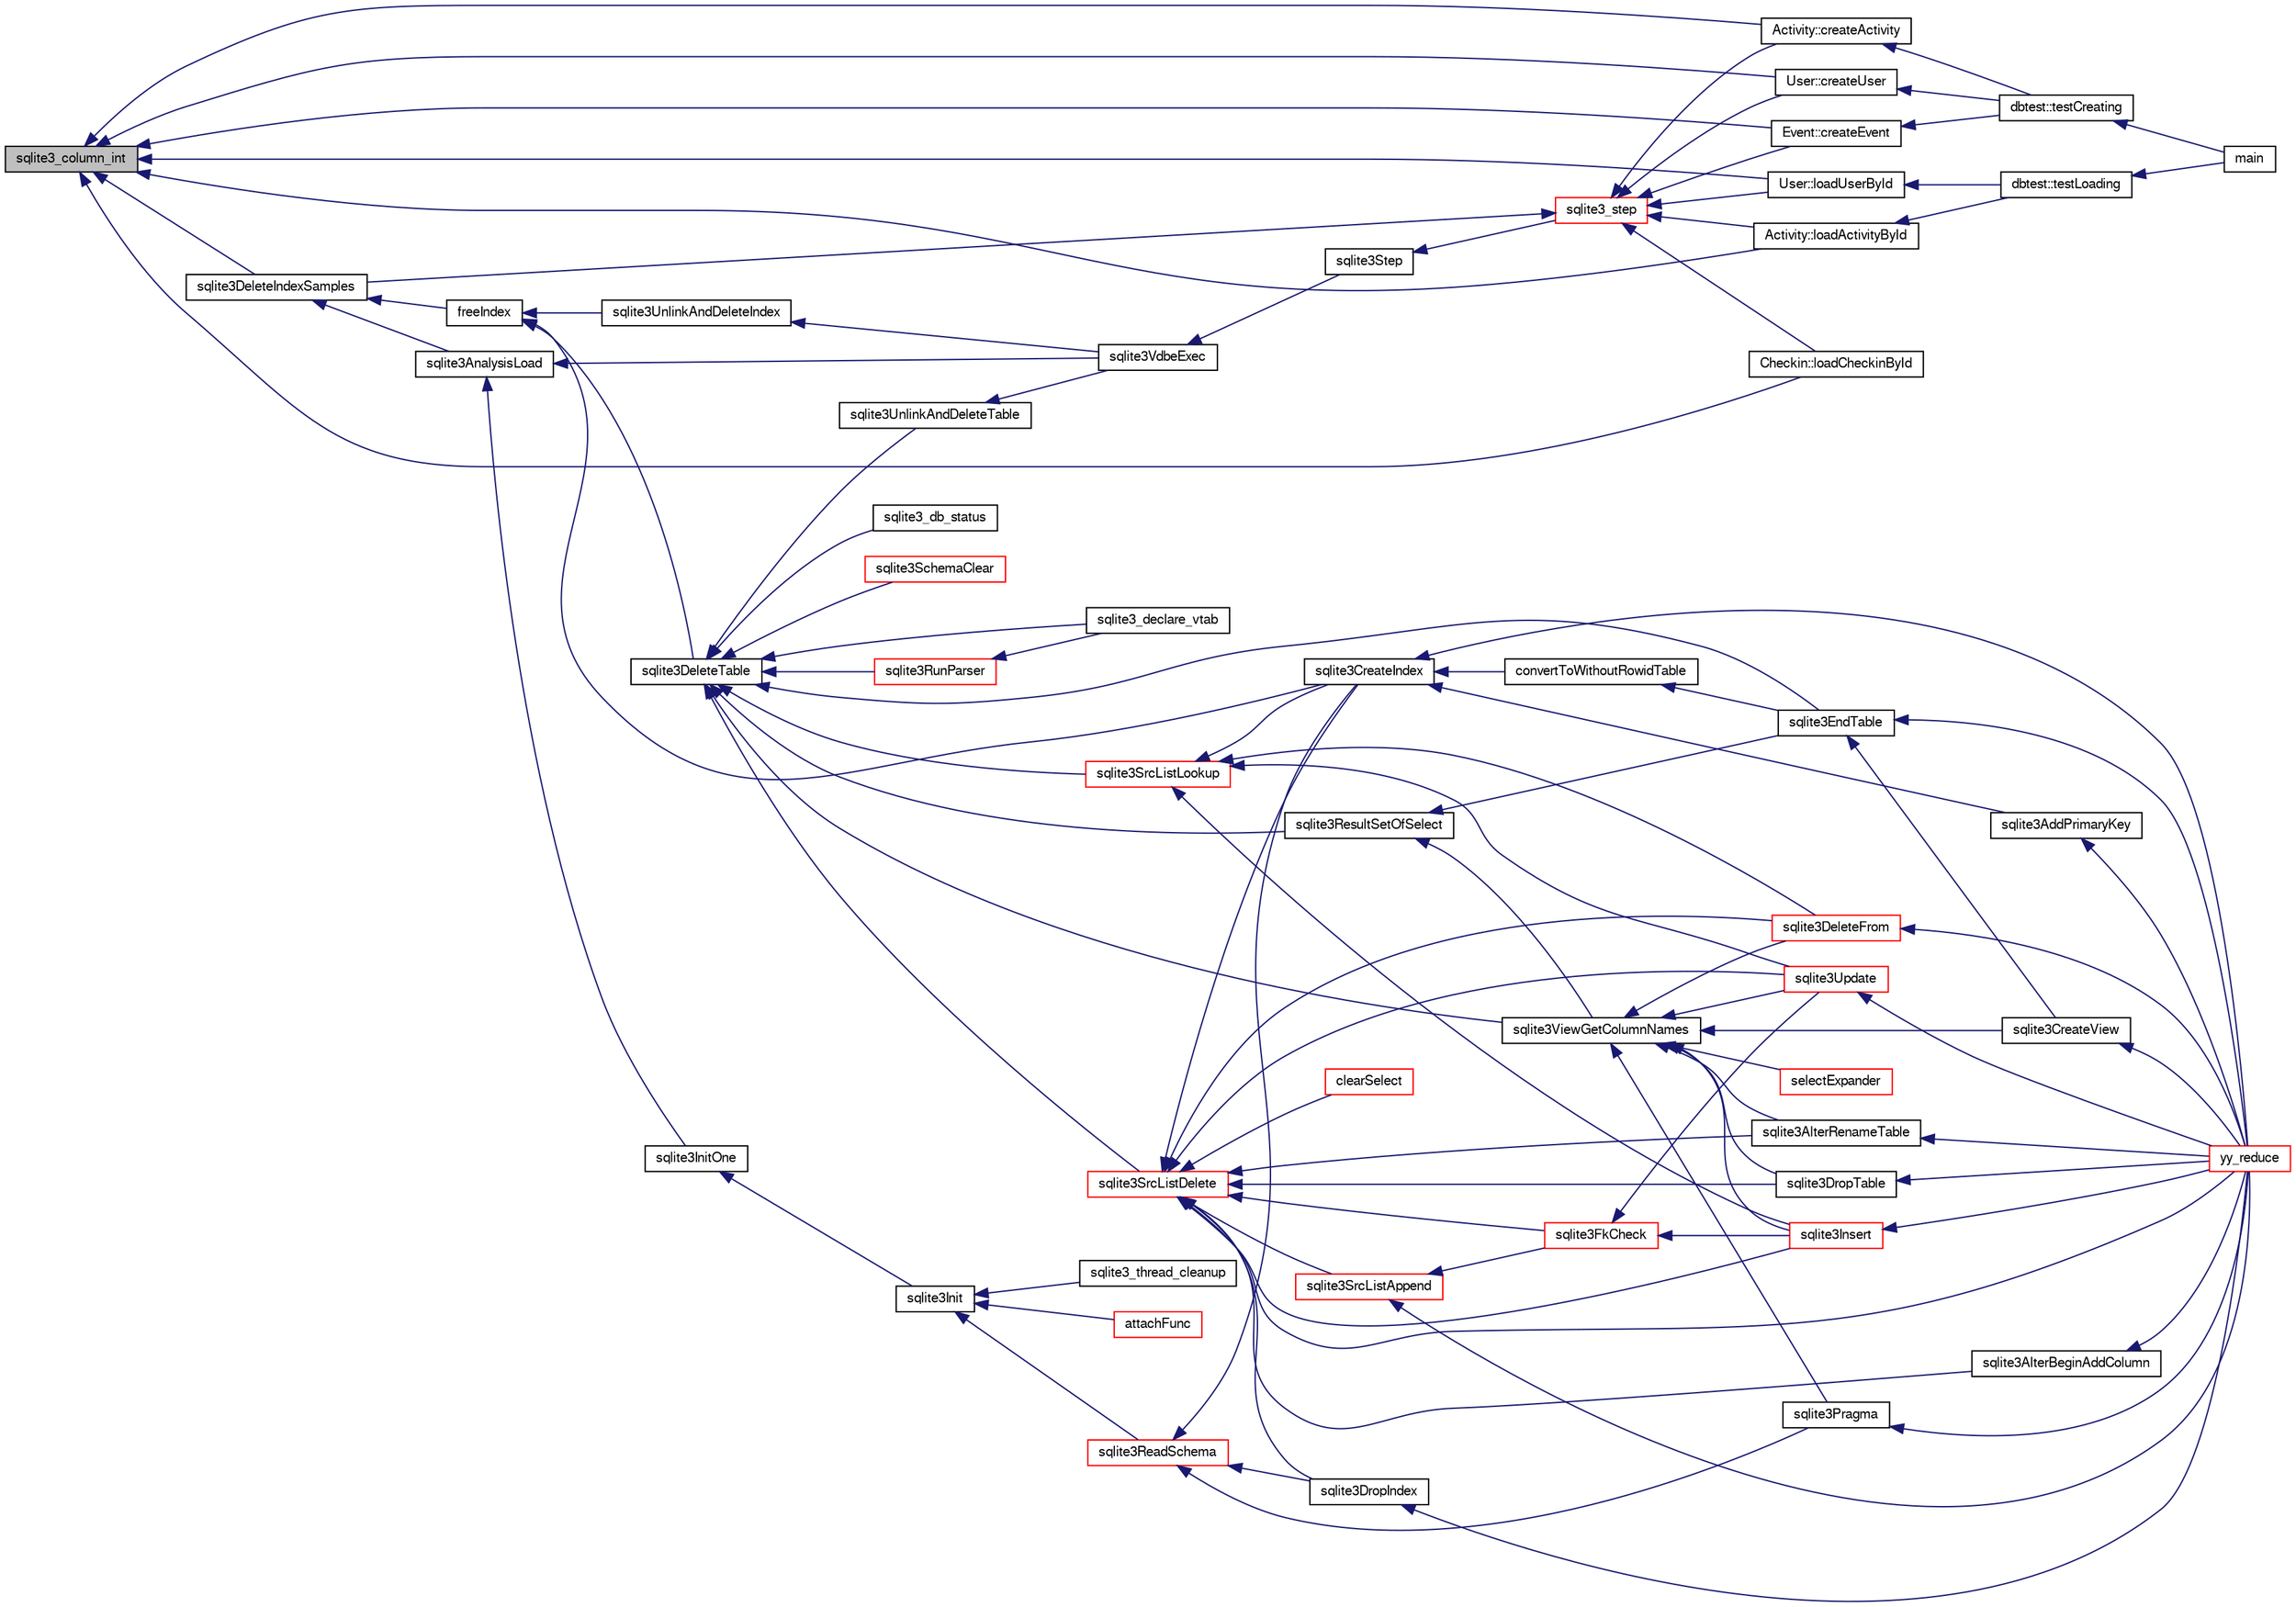 digraph "sqlite3_column_int"
{
  edge [fontname="FreeSans",fontsize="10",labelfontname="FreeSans",labelfontsize="10"];
  node [fontname="FreeSans",fontsize="10",shape=record];
  rankdir="LR";
  Node318858 [label="sqlite3_column_int",height=0.2,width=0.4,color="black", fillcolor="grey75", style="filled", fontcolor="black"];
  Node318858 -> Node318859 [dir="back",color="midnightblue",fontsize="10",style="solid",fontname="FreeSans"];
  Node318859 [label="Activity::createActivity",height=0.2,width=0.4,color="black", fillcolor="white", style="filled",URL="$classActivity.html#a813cc5e52c14ab49b39014c134e3425b"];
  Node318859 -> Node318860 [dir="back",color="midnightblue",fontsize="10",style="solid",fontname="FreeSans"];
  Node318860 [label="dbtest::testCreating",height=0.2,width=0.4,color="black", fillcolor="white", style="filled",URL="$classdbtest.html#a8193e88a7df657069c8a6bd09c8243b7"];
  Node318860 -> Node318861 [dir="back",color="midnightblue",fontsize="10",style="solid",fontname="FreeSans"];
  Node318861 [label="main",height=0.2,width=0.4,color="black", fillcolor="white", style="filled",URL="$test_8cpp.html#ae66f6b31b5ad750f1fe042a706a4e3d4"];
  Node318858 -> Node318862 [dir="back",color="midnightblue",fontsize="10",style="solid",fontname="FreeSans"];
  Node318862 [label="Activity::loadActivityById",height=0.2,width=0.4,color="black", fillcolor="white", style="filled",URL="$classActivity.html#abe4ffb4f08a47212ebf9013259d9e7fd"];
  Node318862 -> Node318863 [dir="back",color="midnightblue",fontsize="10",style="solid",fontname="FreeSans"];
  Node318863 [label="dbtest::testLoading",height=0.2,width=0.4,color="black", fillcolor="white", style="filled",URL="$classdbtest.html#a6f98d82a2c8e2b9040848763504ddae1"];
  Node318863 -> Node318861 [dir="back",color="midnightblue",fontsize="10",style="solid",fontname="FreeSans"];
  Node318858 -> Node318864 [dir="back",color="midnightblue",fontsize="10",style="solid",fontname="FreeSans"];
  Node318864 [label="Checkin::loadCheckinById",height=0.2,width=0.4,color="black", fillcolor="white", style="filled",URL="$classCheckin.html#a3461f70ea6c68475225f2a07f78a21e0"];
  Node318858 -> Node318865 [dir="back",color="midnightblue",fontsize="10",style="solid",fontname="FreeSans"];
  Node318865 [label="Event::createEvent",height=0.2,width=0.4,color="black", fillcolor="white", style="filled",URL="$classEvent.html#a77adb9f4a46ffb32c2d931f0691f5903"];
  Node318865 -> Node318860 [dir="back",color="midnightblue",fontsize="10",style="solid",fontname="FreeSans"];
  Node318858 -> Node318866 [dir="back",color="midnightblue",fontsize="10",style="solid",fontname="FreeSans"];
  Node318866 [label="sqlite3DeleteIndexSamples",height=0.2,width=0.4,color="black", fillcolor="white", style="filled",URL="$sqlite3_8c.html#aaeda0302fbf61397ec009f65bed047ef"];
  Node318866 -> Node318867 [dir="back",color="midnightblue",fontsize="10",style="solid",fontname="FreeSans"];
  Node318867 [label="sqlite3AnalysisLoad",height=0.2,width=0.4,color="black", fillcolor="white", style="filled",URL="$sqlite3_8c.html#a48a2301c27e1d3d68708b9b8761b5a01"];
  Node318867 -> Node318868 [dir="back",color="midnightblue",fontsize="10",style="solid",fontname="FreeSans"];
  Node318868 [label="sqlite3VdbeExec",height=0.2,width=0.4,color="black", fillcolor="white", style="filled",URL="$sqlite3_8c.html#a8ce40a614bdc56719c4d642b1e4dfb21"];
  Node318868 -> Node318869 [dir="back",color="midnightblue",fontsize="10",style="solid",fontname="FreeSans"];
  Node318869 [label="sqlite3Step",height=0.2,width=0.4,color="black", fillcolor="white", style="filled",URL="$sqlite3_8c.html#a3f2872e873e2758a4beedad1d5113554"];
  Node318869 -> Node318870 [dir="back",color="midnightblue",fontsize="10",style="solid",fontname="FreeSans"];
  Node318870 [label="sqlite3_step",height=0.2,width=0.4,color="red", fillcolor="white", style="filled",URL="$sqlite3_8h.html#ac1e491ce36b7471eb28387f7d3c74334"];
  Node318870 -> Node318859 [dir="back",color="midnightblue",fontsize="10",style="solid",fontname="FreeSans"];
  Node318870 -> Node318862 [dir="back",color="midnightblue",fontsize="10",style="solid",fontname="FreeSans"];
  Node318870 -> Node318864 [dir="back",color="midnightblue",fontsize="10",style="solid",fontname="FreeSans"];
  Node318870 -> Node318865 [dir="back",color="midnightblue",fontsize="10",style="solid",fontname="FreeSans"];
  Node318870 -> Node318866 [dir="back",color="midnightblue",fontsize="10",style="solid",fontname="FreeSans"];
  Node318870 -> Node318991 [dir="back",color="midnightblue",fontsize="10",style="solid",fontname="FreeSans"];
  Node318991 [label="User::createUser",height=0.2,width=0.4,color="black", fillcolor="white", style="filled",URL="$classUser.html#a22ed673939e8cc0a136130b809bba513"];
  Node318991 -> Node318860 [dir="back",color="midnightblue",fontsize="10",style="solid",fontname="FreeSans"];
  Node318870 -> Node318992 [dir="back",color="midnightblue",fontsize="10",style="solid",fontname="FreeSans"];
  Node318992 [label="User::loadUserById",height=0.2,width=0.4,color="black", fillcolor="white", style="filled",URL="$classUser.html#a863377665b7fb83c5547dcf9727f5092"];
  Node318992 -> Node318863 [dir="back",color="midnightblue",fontsize="10",style="solid",fontname="FreeSans"];
  Node318867 -> Node318886 [dir="back",color="midnightblue",fontsize="10",style="solid",fontname="FreeSans"];
  Node318886 [label="sqlite3InitOne",height=0.2,width=0.4,color="black", fillcolor="white", style="filled",URL="$sqlite3_8c.html#ac4318b25df65269906b0379251fe9b85"];
  Node318886 -> Node318887 [dir="back",color="midnightblue",fontsize="10",style="solid",fontname="FreeSans"];
  Node318887 [label="sqlite3Init",height=0.2,width=0.4,color="black", fillcolor="white", style="filled",URL="$sqlite3_8c.html#aed74e3dc765631a833f522f425ff5a48"];
  Node318887 -> Node318888 [dir="back",color="midnightblue",fontsize="10",style="solid",fontname="FreeSans"];
  Node318888 [label="attachFunc",height=0.2,width=0.4,color="red", fillcolor="white", style="filled",URL="$sqlite3_8c.html#a69cb751a7da501b9a0aa37e0d7c3eaf7"];
  Node318887 -> Node318892 [dir="back",color="midnightblue",fontsize="10",style="solid",fontname="FreeSans"];
  Node318892 [label="sqlite3ReadSchema",height=0.2,width=0.4,color="red", fillcolor="white", style="filled",URL="$sqlite3_8c.html#ac41a97f30334f7d35b2b5713097eca90"];
  Node318892 -> Node318899 [dir="back",color="midnightblue",fontsize="10",style="solid",fontname="FreeSans"];
  Node318899 [label="sqlite3CreateIndex",height=0.2,width=0.4,color="black", fillcolor="white", style="filled",URL="$sqlite3_8c.html#a8dbe5e590ab6c58a8c45f34f7c81e825"];
  Node318899 -> Node318900 [dir="back",color="midnightblue",fontsize="10",style="solid",fontname="FreeSans"];
  Node318900 [label="sqlite3AddPrimaryKey",height=0.2,width=0.4,color="black", fillcolor="white", style="filled",URL="$sqlite3_8c.html#af2b0672c3379d2a7d927d210ae0ade62"];
  Node318900 -> Node318890 [dir="back",color="midnightblue",fontsize="10",style="solid",fontname="FreeSans"];
  Node318890 [label="yy_reduce",height=0.2,width=0.4,color="red", fillcolor="white", style="filled",URL="$sqlite3_8c.html#a7c419a9b25711c666a9a2449ef377f14"];
  Node318899 -> Node318901 [dir="back",color="midnightblue",fontsize="10",style="solid",fontname="FreeSans"];
  Node318901 [label="convertToWithoutRowidTable",height=0.2,width=0.4,color="black", fillcolor="white", style="filled",URL="$sqlite3_8c.html#a0d41effc4e4a0ba740429a08f6747313"];
  Node318901 -> Node318902 [dir="back",color="midnightblue",fontsize="10",style="solid",fontname="FreeSans"];
  Node318902 [label="sqlite3EndTable",height=0.2,width=0.4,color="black", fillcolor="white", style="filled",URL="$sqlite3_8c.html#a7b5f2c66c0f0b6f819d970ca389768b0"];
  Node318902 -> Node318903 [dir="back",color="midnightblue",fontsize="10",style="solid",fontname="FreeSans"];
  Node318903 [label="sqlite3CreateView",height=0.2,width=0.4,color="black", fillcolor="white", style="filled",URL="$sqlite3_8c.html#a9d85cb00ff71dee5cd9a019503a6982e"];
  Node318903 -> Node318890 [dir="back",color="midnightblue",fontsize="10",style="solid",fontname="FreeSans"];
  Node318902 -> Node318890 [dir="back",color="midnightblue",fontsize="10",style="solid",fontname="FreeSans"];
  Node318899 -> Node318890 [dir="back",color="midnightblue",fontsize="10",style="solid",fontname="FreeSans"];
  Node318892 -> Node318984 [dir="back",color="midnightblue",fontsize="10",style="solid",fontname="FreeSans"];
  Node318984 [label="sqlite3DropIndex",height=0.2,width=0.4,color="black", fillcolor="white", style="filled",URL="$sqlite3_8c.html#a3ffd2536f34a0cf6d427710b06b71e83"];
  Node318984 -> Node318890 [dir="back",color="midnightblue",fontsize="10",style="solid",fontname="FreeSans"];
  Node318892 -> Node318938 [dir="back",color="midnightblue",fontsize="10",style="solid",fontname="FreeSans"];
  Node318938 [label="sqlite3Pragma",height=0.2,width=0.4,color="black", fillcolor="white", style="filled",URL="$sqlite3_8c.html#a111391370f58f8e6a6eca51fd34d62ed"];
  Node318938 -> Node318890 [dir="back",color="midnightblue",fontsize="10",style="solid",fontname="FreeSans"];
  Node318887 -> Node318986 [dir="back",color="midnightblue",fontsize="10",style="solid",fontname="FreeSans"];
  Node318986 [label="sqlite3_thread_cleanup",height=0.2,width=0.4,color="black", fillcolor="white", style="filled",URL="$sqlite3_8h.html#a34980c829db84f02e1a1599063469f06"];
  Node318866 -> Node318996 [dir="back",color="midnightblue",fontsize="10",style="solid",fontname="FreeSans"];
  Node318996 [label="freeIndex",height=0.2,width=0.4,color="black", fillcolor="white", style="filled",URL="$sqlite3_8c.html#a00907c99c18d5bcb9d0b38c077146c31"];
  Node318996 -> Node318997 [dir="back",color="midnightblue",fontsize="10",style="solid",fontname="FreeSans"];
  Node318997 [label="sqlite3UnlinkAndDeleteIndex",height=0.2,width=0.4,color="black", fillcolor="white", style="filled",URL="$sqlite3_8c.html#a889f2dcb438c56db37a6d61e9f25e244"];
  Node318997 -> Node318868 [dir="back",color="midnightblue",fontsize="10",style="solid",fontname="FreeSans"];
  Node318996 -> Node318998 [dir="back",color="midnightblue",fontsize="10",style="solid",fontname="FreeSans"];
  Node318998 [label="sqlite3DeleteTable",height=0.2,width=0.4,color="black", fillcolor="white", style="filled",URL="$sqlite3_8c.html#a7fd3d507375a381a3807f92735318973"];
  Node318998 -> Node318999 [dir="back",color="midnightblue",fontsize="10",style="solid",fontname="FreeSans"];
  Node318999 [label="sqlite3_db_status",height=0.2,width=0.4,color="black", fillcolor="white", style="filled",URL="$sqlite3_8h.html#ab64e8333313ee2e44116842711818940"];
  Node318998 -> Node319000 [dir="back",color="midnightblue",fontsize="10",style="solid",fontname="FreeSans"];
  Node319000 [label="sqlite3UnlinkAndDeleteTable",height=0.2,width=0.4,color="black", fillcolor="white", style="filled",URL="$sqlite3_8c.html#a9733677716a49de464f86fff164e9a1b"];
  Node319000 -> Node318868 [dir="back",color="midnightblue",fontsize="10",style="solid",fontname="FreeSans"];
  Node318998 -> Node318902 [dir="back",color="midnightblue",fontsize="10",style="solid",fontname="FreeSans"];
  Node318998 -> Node318937 [dir="back",color="midnightblue",fontsize="10",style="solid",fontname="FreeSans"];
  Node318937 [label="sqlite3ViewGetColumnNames",height=0.2,width=0.4,color="black", fillcolor="white", style="filled",URL="$sqlite3_8c.html#aebc7cd8d9e2bd174ae0a60363d3f6ce8"];
  Node318937 -> Node318896 [dir="back",color="midnightblue",fontsize="10",style="solid",fontname="FreeSans"];
  Node318896 [label="sqlite3AlterRenameTable",height=0.2,width=0.4,color="black", fillcolor="white", style="filled",URL="$sqlite3_8c.html#aa5cfdb507ff74e559f2efb0318c96d2c"];
  Node318896 -> Node318890 [dir="back",color="midnightblue",fontsize="10",style="solid",fontname="FreeSans"];
  Node318937 -> Node318903 [dir="back",color="midnightblue",fontsize="10",style="solid",fontname="FreeSans"];
  Node318937 -> Node318898 [dir="back",color="midnightblue",fontsize="10",style="solid",fontname="FreeSans"];
  Node318898 [label="sqlite3DropTable",height=0.2,width=0.4,color="black", fillcolor="white", style="filled",URL="$sqlite3_8c.html#a5534f77364b5568783c0e50db3c9defb"];
  Node318898 -> Node318890 [dir="back",color="midnightblue",fontsize="10",style="solid",fontname="FreeSans"];
  Node318937 -> Node318905 [dir="back",color="midnightblue",fontsize="10",style="solid",fontname="FreeSans"];
  Node318905 [label="sqlite3DeleteFrom",height=0.2,width=0.4,color="red", fillcolor="white", style="filled",URL="$sqlite3_8c.html#ab9b4b45349188b49eabb23f94608a091"];
  Node318905 -> Node318890 [dir="back",color="midnightblue",fontsize="10",style="solid",fontname="FreeSans"];
  Node318937 -> Node318914 [dir="back",color="midnightblue",fontsize="10",style="solid",fontname="FreeSans"];
  Node318914 [label="sqlite3Insert",height=0.2,width=0.4,color="red", fillcolor="white", style="filled",URL="$sqlite3_8c.html#a5b17c9c2000bae6bdff8e6be48d7dc2b"];
  Node318914 -> Node318890 [dir="back",color="midnightblue",fontsize="10",style="solid",fontname="FreeSans"];
  Node318937 -> Node318938 [dir="back",color="midnightblue",fontsize="10",style="solid",fontname="FreeSans"];
  Node318937 -> Node318921 [dir="back",color="midnightblue",fontsize="10",style="solid",fontname="FreeSans"];
  Node318921 [label="selectExpander",height=0.2,width=0.4,color="red", fillcolor="white", style="filled",URL="$sqlite3_8c.html#abee977318fbf74531340c6e41b0ca953"];
  Node318937 -> Node318915 [dir="back",color="midnightblue",fontsize="10",style="solid",fontname="FreeSans"];
  Node318915 [label="sqlite3Update",height=0.2,width=0.4,color="red", fillcolor="white", style="filled",URL="$sqlite3_8c.html#ac5aa67c46e8cc8174566fabe6809fafa"];
  Node318915 -> Node318890 [dir="back",color="midnightblue",fontsize="10",style="solid",fontname="FreeSans"];
  Node318998 -> Node319001 [dir="back",color="midnightblue",fontsize="10",style="solid",fontname="FreeSans"];
  Node319001 [label="sqlite3SrcListDelete",height=0.2,width=0.4,color="red", fillcolor="white", style="filled",URL="$sqlite3_8c.html#acc250a3e5e7fd8889a16a9f28e3e7312"];
  Node319001 -> Node318896 [dir="back",color="midnightblue",fontsize="10",style="solid",fontname="FreeSans"];
  Node319001 -> Node318897 [dir="back",color="midnightblue",fontsize="10",style="solid",fontname="FreeSans"];
  Node318897 [label="sqlite3AlterBeginAddColumn",height=0.2,width=0.4,color="black", fillcolor="white", style="filled",URL="$sqlite3_8c.html#a884f7bc342f8753d938ae1f1b9157d2d"];
  Node318897 -> Node318890 [dir="back",color="midnightblue",fontsize="10",style="solid",fontname="FreeSans"];
  Node319001 -> Node318898 [dir="back",color="midnightblue",fontsize="10",style="solid",fontname="FreeSans"];
  Node319001 -> Node318899 [dir="back",color="midnightblue",fontsize="10",style="solid",fontname="FreeSans"];
  Node319001 -> Node318984 [dir="back",color="midnightblue",fontsize="10",style="solid",fontname="FreeSans"];
  Node319001 -> Node319002 [dir="back",color="midnightblue",fontsize="10",style="solid",fontname="FreeSans"];
  Node319002 [label="sqlite3SrcListAppend",height=0.2,width=0.4,color="red", fillcolor="white", style="filled",URL="$sqlite3_8c.html#a2d72a77bc508ef9a3e4a7f9af34d4fce"];
  Node319002 -> Node318934 [dir="back",color="midnightblue",fontsize="10",style="solid",fontname="FreeSans"];
  Node318934 [label="sqlite3FkCheck",height=0.2,width=0.4,color="red", fillcolor="white", style="filled",URL="$sqlite3_8c.html#aa38fb76c7d6f48f19772877a41703b92"];
  Node318934 -> Node318914 [dir="back",color="midnightblue",fontsize="10",style="solid",fontname="FreeSans"];
  Node318934 -> Node318915 [dir="back",color="midnightblue",fontsize="10",style="solid",fontname="FreeSans"];
  Node319002 -> Node318890 [dir="back",color="midnightblue",fontsize="10",style="solid",fontname="FreeSans"];
  Node319001 -> Node318905 [dir="back",color="midnightblue",fontsize="10",style="solid",fontname="FreeSans"];
  Node319001 -> Node318934 [dir="back",color="midnightblue",fontsize="10",style="solid",fontname="FreeSans"];
  Node319001 -> Node318914 [dir="back",color="midnightblue",fontsize="10",style="solid",fontname="FreeSans"];
  Node319001 -> Node319008 [dir="back",color="midnightblue",fontsize="10",style="solid",fontname="FreeSans"];
  Node319008 [label="clearSelect",height=0.2,width=0.4,color="red", fillcolor="white", style="filled",URL="$sqlite3_8c.html#ac083bac4f2f02c26aa02fc24ca8c2dd9"];
  Node319001 -> Node318915 [dir="back",color="midnightblue",fontsize="10",style="solid",fontname="FreeSans"];
  Node319001 -> Node318890 [dir="back",color="midnightblue",fontsize="10",style="solid",fontname="FreeSans"];
  Node318998 -> Node319068 [dir="back",color="midnightblue",fontsize="10",style="solid",fontname="FreeSans"];
  Node319068 [label="sqlite3SchemaClear",height=0.2,width=0.4,color="red", fillcolor="white", style="filled",URL="$sqlite3_8c.html#a927c603430267e42c56ab38ca221322a"];
  Node318998 -> Node318904 [dir="back",color="midnightblue",fontsize="10",style="solid",fontname="FreeSans"];
  Node318904 [label="sqlite3SrcListLookup",height=0.2,width=0.4,color="red", fillcolor="white", style="filled",URL="$sqlite3_8c.html#a6354fab5d5d3aa8a721e43d480c16701"];
  Node318904 -> Node318899 [dir="back",color="midnightblue",fontsize="10",style="solid",fontname="FreeSans"];
  Node318904 -> Node318905 [dir="back",color="midnightblue",fontsize="10",style="solid",fontname="FreeSans"];
  Node318904 -> Node318914 [dir="back",color="midnightblue",fontsize="10",style="solid",fontname="FreeSans"];
  Node318904 -> Node318915 [dir="back",color="midnightblue",fontsize="10",style="solid",fontname="FreeSans"];
  Node318998 -> Node318936 [dir="back",color="midnightblue",fontsize="10",style="solid",fontname="FreeSans"];
  Node318936 [label="sqlite3ResultSetOfSelect",height=0.2,width=0.4,color="black", fillcolor="white", style="filled",URL="$sqlite3_8c.html#ade35a86757654a36498d74152aa2fda8"];
  Node318936 -> Node318902 [dir="back",color="midnightblue",fontsize="10",style="solid",fontname="FreeSans"];
  Node318936 -> Node318937 [dir="back",color="midnightblue",fontsize="10",style="solid",fontname="FreeSans"];
  Node318998 -> Node319057 [dir="back",color="midnightblue",fontsize="10",style="solid",fontname="FreeSans"];
  Node319057 [label="sqlite3_declare_vtab",height=0.2,width=0.4,color="black", fillcolor="white", style="filled",URL="$sqlite3_8h.html#a65393c41da76ae1470a7c7f4b4aca600"];
  Node318998 -> Node319036 [dir="back",color="midnightblue",fontsize="10",style="solid",fontname="FreeSans"];
  Node319036 [label="sqlite3RunParser",height=0.2,width=0.4,color="red", fillcolor="white", style="filled",URL="$sqlite3_8c.html#a174f16a9adcc64bf971bae4a5ffa3488"];
  Node319036 -> Node319057 [dir="back",color="midnightblue",fontsize="10",style="solid",fontname="FreeSans"];
  Node318996 -> Node318899 [dir="back",color="midnightblue",fontsize="10",style="solid",fontname="FreeSans"];
  Node318858 -> Node318991 [dir="back",color="midnightblue",fontsize="10",style="solid",fontname="FreeSans"];
  Node318858 -> Node318992 [dir="back",color="midnightblue",fontsize="10",style="solid",fontname="FreeSans"];
}
